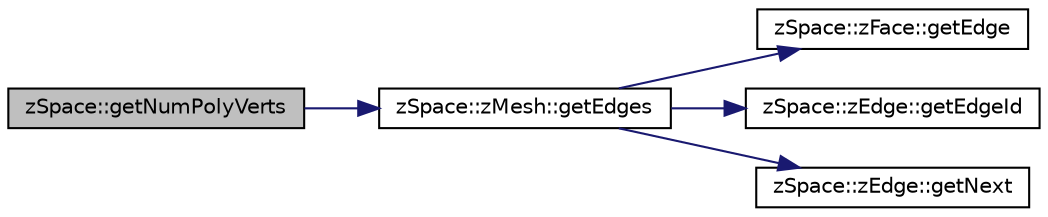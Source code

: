 digraph "zSpace::getNumPolyVerts"
{
 // LATEX_PDF_SIZE
  edge [fontname="Helvetica",fontsize="10",labelfontname="Helvetica",labelfontsize="10"];
  node [fontname="Helvetica",fontsize="10",shape=record];
  rankdir="LR";
  Node188 [label="zSpace::getNumPolyVerts",height=0.2,width=0.4,color="black", fillcolor="grey75", style="filled", fontcolor="black",tooltip="This method return the number of vertices in the face given by the input index."];
  Node188 -> Node189 [color="midnightblue",fontsize="10",style="solid",fontname="Helvetica"];
  Node189 [label="zSpace::zMesh::getEdges",height=0.2,width=0.4,color="black", fillcolor="white", style="filled",URL="$classz_space_1_1z_mesh.html#aa705d823873a948a1b62723f24a921b2",tooltip="This method gets the edges of a zFace."];
  Node189 -> Node190 [color="midnightblue",fontsize="10",style="solid",fontname="Helvetica"];
  Node190 [label="zSpace::zFace::getEdge",height=0.2,width=0.4,color="black", fillcolor="white", style="filled",URL="$classz_space_1_1z_face.html#a69a14a515b179226aad1cbc3d7663163",tooltip="This method returns the associated edge of current zFace."];
  Node189 -> Node191 [color="midnightblue",fontsize="10",style="solid",fontname="Helvetica"];
  Node191 [label="zSpace::zEdge::getEdgeId",height=0.2,width=0.4,color="black", fillcolor="white", style="filled",URL="$classz_space_1_1z_edge.html#acd6947ccba055fa6c31d6d386fe68e12",tooltip="This method returns the edgeId of current zEdge."];
  Node189 -> Node192 [color="midnightblue",fontsize="10",style="solid",fontname="Helvetica"];
  Node192 [label="zSpace::zEdge::getNext",height=0.2,width=0.4,color="black", fillcolor="white", style="filled",URL="$classz_space_1_1z_edge.html#a3bce594c06fc4450ce8af3c0b98e2ae3",tooltip="This method returns the next edge of current zEdge."];
}
